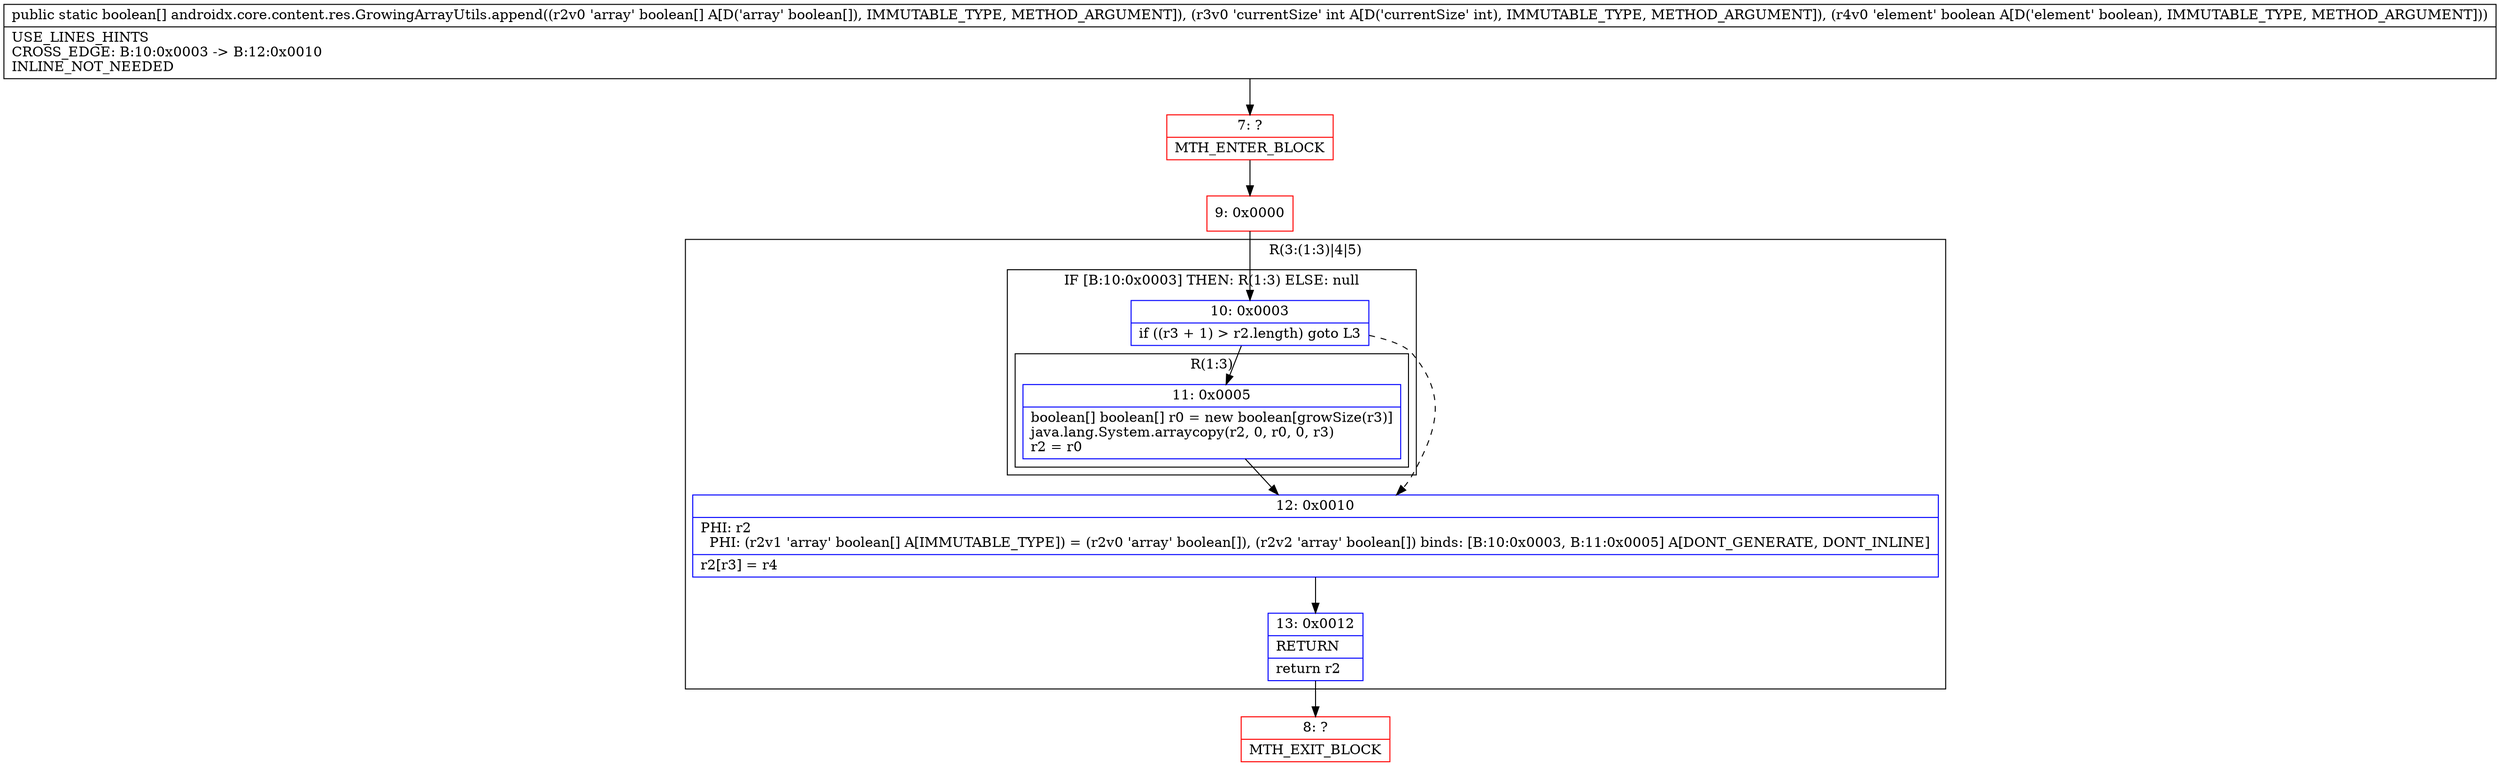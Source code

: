 digraph "CFG forandroidx.core.content.res.GrowingArrayUtils.append([ZIZ)[Z" {
subgraph cluster_Region_1128937298 {
label = "R(3:(1:3)|4|5)";
node [shape=record,color=blue];
subgraph cluster_IfRegion_791184042 {
label = "IF [B:10:0x0003] THEN: R(1:3) ELSE: null";
node [shape=record,color=blue];
Node_10 [shape=record,label="{10\:\ 0x0003|if ((r3 + 1) \> r2.length) goto L3\l}"];
subgraph cluster_Region_1098370882 {
label = "R(1:3)";
node [shape=record,color=blue];
Node_11 [shape=record,label="{11\:\ 0x0005|boolean[] boolean[] r0 = new boolean[growSize(r3)]\ljava.lang.System.arraycopy(r2, 0, r0, 0, r3)\lr2 = r0\l}"];
}
}
Node_12 [shape=record,label="{12\:\ 0x0010|PHI: r2 \l  PHI: (r2v1 'array' boolean[] A[IMMUTABLE_TYPE]) = (r2v0 'array' boolean[]), (r2v2 'array' boolean[]) binds: [B:10:0x0003, B:11:0x0005] A[DONT_GENERATE, DONT_INLINE]\l|r2[r3] = r4\l}"];
Node_13 [shape=record,label="{13\:\ 0x0012|RETURN\l|return r2\l}"];
}
Node_7 [shape=record,color=red,label="{7\:\ ?|MTH_ENTER_BLOCK\l}"];
Node_9 [shape=record,color=red,label="{9\:\ 0x0000}"];
Node_8 [shape=record,color=red,label="{8\:\ ?|MTH_EXIT_BLOCK\l}"];
MethodNode[shape=record,label="{public static boolean[] androidx.core.content.res.GrowingArrayUtils.append((r2v0 'array' boolean[] A[D('array' boolean[]), IMMUTABLE_TYPE, METHOD_ARGUMENT]), (r3v0 'currentSize' int A[D('currentSize' int), IMMUTABLE_TYPE, METHOD_ARGUMENT]), (r4v0 'element' boolean A[D('element' boolean), IMMUTABLE_TYPE, METHOD_ARGUMENT]))  | USE_LINES_HINTS\lCROSS_EDGE: B:10:0x0003 \-\> B:12:0x0010\lINLINE_NOT_NEEDED\l}"];
MethodNode -> Node_7;Node_10 -> Node_11;
Node_10 -> Node_12[style=dashed];
Node_11 -> Node_12;
Node_12 -> Node_13;
Node_13 -> Node_8;
Node_7 -> Node_9;
Node_9 -> Node_10;
}


